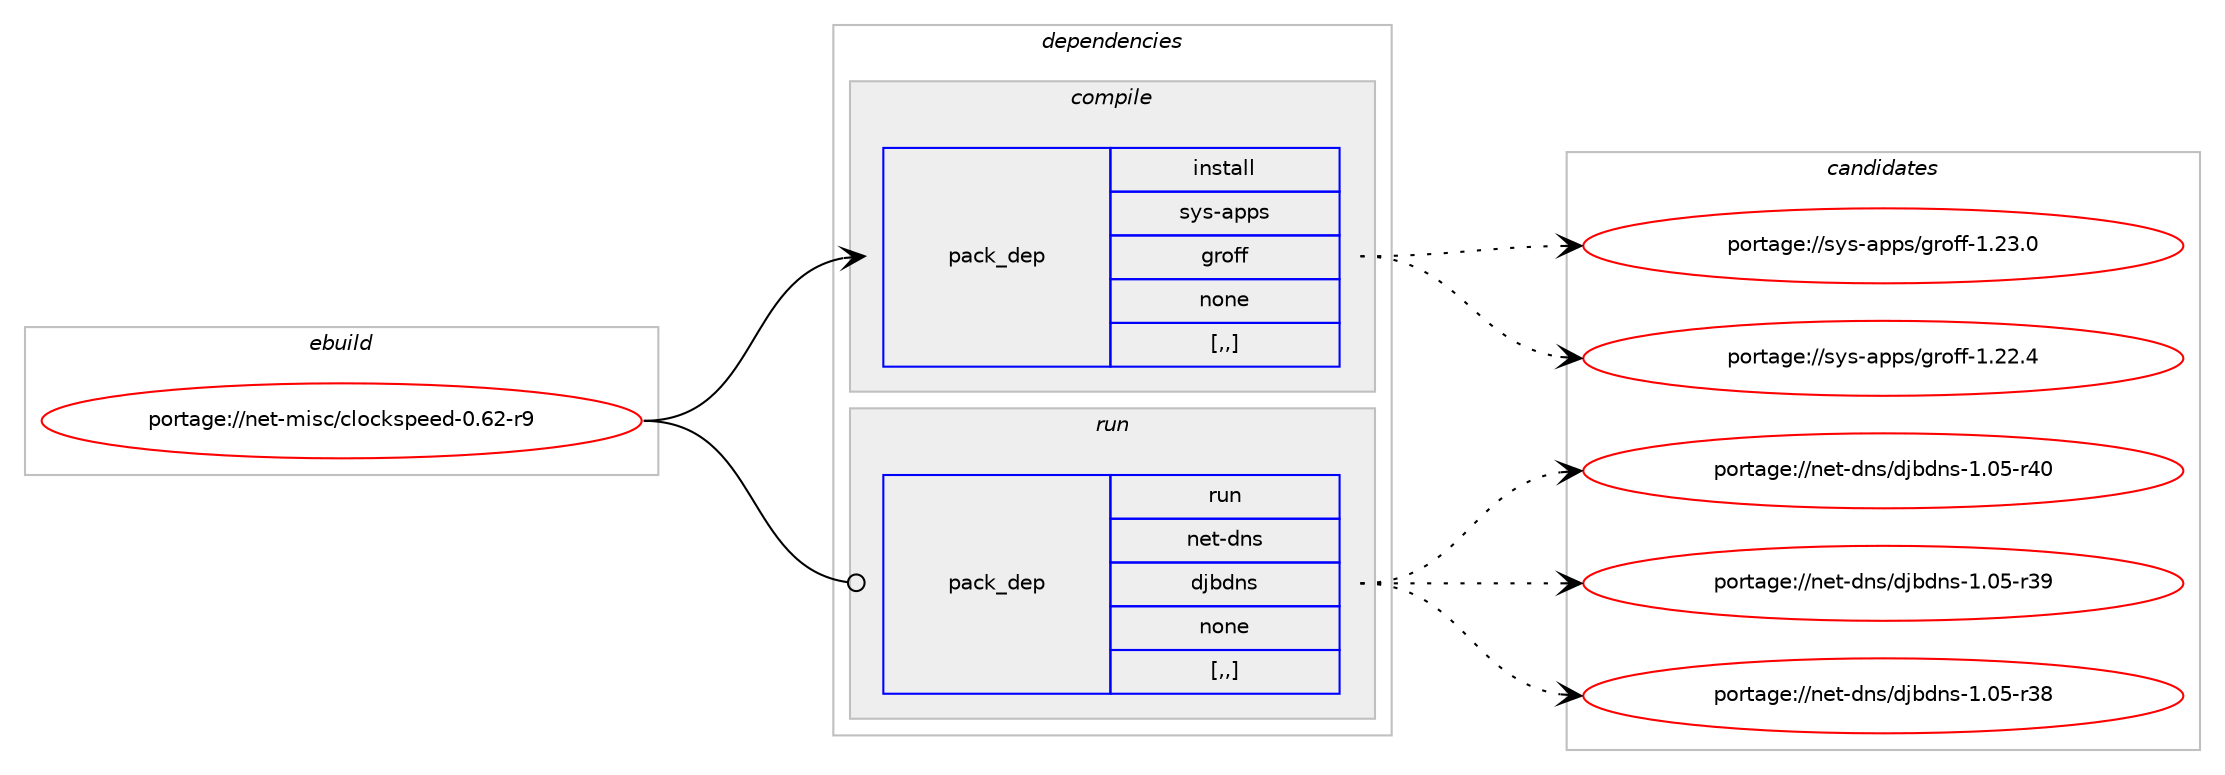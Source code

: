 digraph prolog {

# *************
# Graph options
# *************

newrank=true;
concentrate=true;
compound=true;
graph [rankdir=LR,fontname=Helvetica,fontsize=10,ranksep=1.5];#, ranksep=2.5, nodesep=0.2];
edge  [arrowhead=vee];
node  [fontname=Helvetica,fontsize=10];

# **********
# The ebuild
# **********

subgraph cluster_leftcol {
color=gray;
label=<<i>ebuild</i>>;
id [label="portage://net-misc/clockspeed-0.62-r9", color=red, width=4, href="../net-misc/clockspeed-0.62-r9.svg"];
}

# ****************
# The dependencies
# ****************

subgraph cluster_midcol {
color=gray;
label=<<i>dependencies</i>>;
subgraph cluster_compile {
fillcolor="#eeeeee";
style=filled;
label=<<i>compile</i>>;
subgraph pack268800 {
dependency368118 [label=<<TABLE BORDER="0" CELLBORDER="1" CELLSPACING="0" CELLPADDING="4" WIDTH="220"><TR><TD ROWSPAN="6" CELLPADDING="30">pack_dep</TD></TR><TR><TD WIDTH="110">install</TD></TR><TR><TD>sys-apps</TD></TR><TR><TD>groff</TD></TR><TR><TD>none</TD></TR><TR><TD>[,,]</TD></TR></TABLE>>, shape=none, color=blue];
}
id:e -> dependency368118:w [weight=20,style="solid",arrowhead="vee"];
}
subgraph cluster_compileandrun {
fillcolor="#eeeeee";
style=filled;
label=<<i>compile and run</i>>;
}
subgraph cluster_run {
fillcolor="#eeeeee";
style=filled;
label=<<i>run</i>>;
subgraph pack268801 {
dependency368119 [label=<<TABLE BORDER="0" CELLBORDER="1" CELLSPACING="0" CELLPADDING="4" WIDTH="220"><TR><TD ROWSPAN="6" CELLPADDING="30">pack_dep</TD></TR><TR><TD WIDTH="110">run</TD></TR><TR><TD>net-dns</TD></TR><TR><TD>djbdns</TD></TR><TR><TD>none</TD></TR><TR><TD>[,,]</TD></TR></TABLE>>, shape=none, color=blue];
}
id:e -> dependency368119:w [weight=20,style="solid",arrowhead="odot"];
}
}

# **************
# The candidates
# **************

subgraph cluster_choices {
rank=same;
color=gray;
label=<<i>candidates</i>>;

subgraph choice268800 {
color=black;
nodesep=1;
choice11512111545971121121154710311411110210245494650514648 [label="portage://sys-apps/groff-1.23.0", color=red, width=4,href="../sys-apps/groff-1.23.0.svg"];
choice11512111545971121121154710311411110210245494650504652 [label="portage://sys-apps/groff-1.22.4", color=red, width=4,href="../sys-apps/groff-1.22.4.svg"];
dependency368118:e -> choice11512111545971121121154710311411110210245494650514648:w [style=dotted,weight="100"];
dependency368118:e -> choice11512111545971121121154710311411110210245494650504652:w [style=dotted,weight="100"];
}
subgraph choice268801 {
color=black;
nodesep=1;
choice1101011164510011011547100106981001101154549464853451145248 [label="portage://net-dns/djbdns-1.05-r40", color=red, width=4,href="../net-dns/djbdns-1.05-r40.svg"];
choice1101011164510011011547100106981001101154549464853451145157 [label="portage://net-dns/djbdns-1.05-r39", color=red, width=4,href="../net-dns/djbdns-1.05-r39.svg"];
choice1101011164510011011547100106981001101154549464853451145156 [label="portage://net-dns/djbdns-1.05-r38", color=red, width=4,href="../net-dns/djbdns-1.05-r38.svg"];
dependency368119:e -> choice1101011164510011011547100106981001101154549464853451145248:w [style=dotted,weight="100"];
dependency368119:e -> choice1101011164510011011547100106981001101154549464853451145157:w [style=dotted,weight="100"];
dependency368119:e -> choice1101011164510011011547100106981001101154549464853451145156:w [style=dotted,weight="100"];
}
}

}
